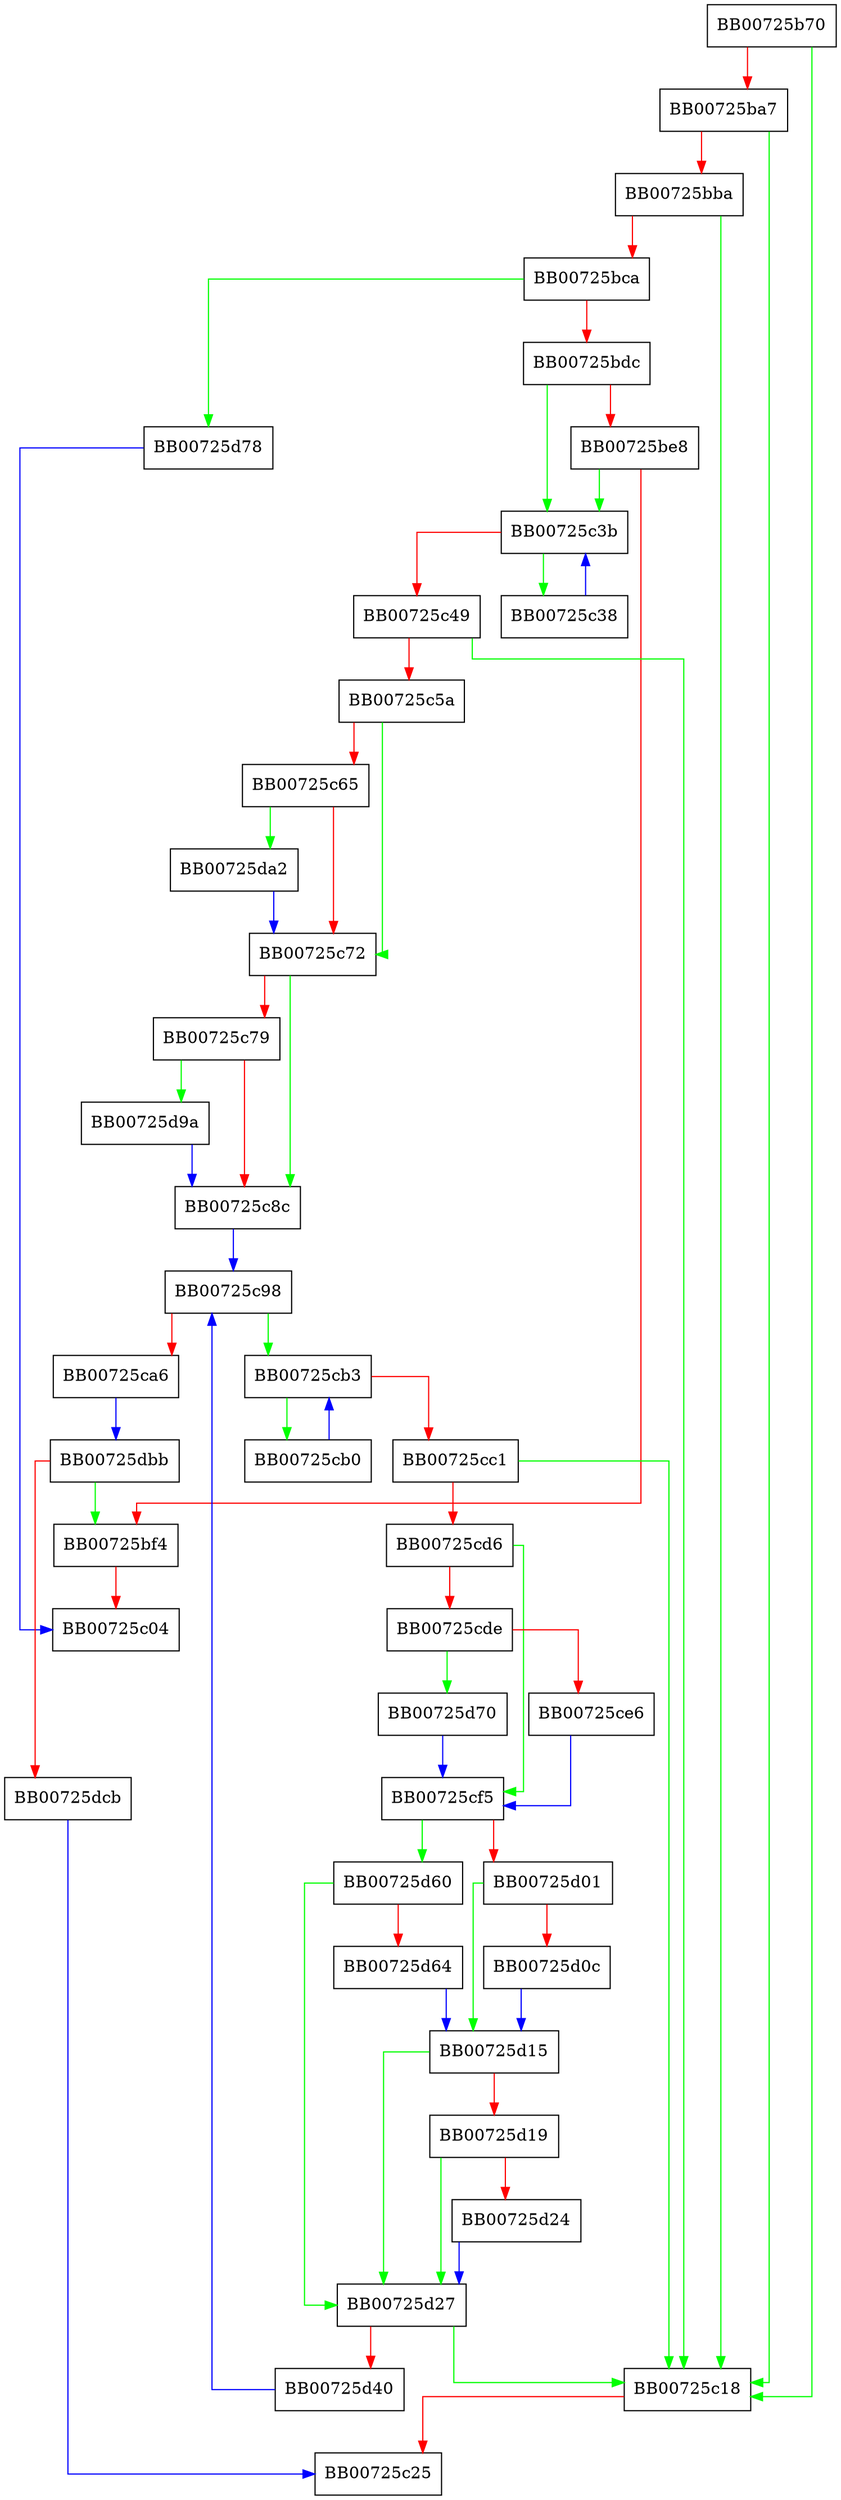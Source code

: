 digraph BN_kronecker {
  node [shape="box"];
  graph [splines=ortho];
  BB00725b70 -> BB00725c18 [color="green"];
  BB00725b70 -> BB00725ba7 [color="red"];
  BB00725ba7 -> BB00725c18 [color="green"];
  BB00725ba7 -> BB00725bba [color="red"];
  BB00725bba -> BB00725c18 [color="green"];
  BB00725bba -> BB00725bca [color="red"];
  BB00725bca -> BB00725d78 [color="green"];
  BB00725bca -> BB00725bdc [color="red"];
  BB00725bdc -> BB00725c3b [color="green"];
  BB00725bdc -> BB00725be8 [color="red"];
  BB00725be8 -> BB00725c3b [color="green"];
  BB00725be8 -> BB00725bf4 [color="red"];
  BB00725bf4 -> BB00725c04 [color="red"];
  BB00725c18 -> BB00725c25 [color="red"];
  BB00725c38 -> BB00725c3b [color="blue"];
  BB00725c3b -> BB00725c38 [color="green"];
  BB00725c3b -> BB00725c49 [color="red"];
  BB00725c49 -> BB00725c18 [color="green"];
  BB00725c49 -> BB00725c5a [color="red"];
  BB00725c5a -> BB00725c72 [color="green"];
  BB00725c5a -> BB00725c65 [color="red"];
  BB00725c65 -> BB00725da2 [color="green"];
  BB00725c65 -> BB00725c72 [color="red"];
  BB00725c72 -> BB00725c8c [color="green"];
  BB00725c72 -> BB00725c79 [color="red"];
  BB00725c79 -> BB00725d9a [color="green"];
  BB00725c79 -> BB00725c8c [color="red"];
  BB00725c8c -> BB00725c98 [color="blue"];
  BB00725c98 -> BB00725cb3 [color="green"];
  BB00725c98 -> BB00725ca6 [color="red"];
  BB00725ca6 -> BB00725dbb [color="blue"];
  BB00725cb0 -> BB00725cb3 [color="blue"];
  BB00725cb3 -> BB00725cb0 [color="green"];
  BB00725cb3 -> BB00725cc1 [color="red"];
  BB00725cc1 -> BB00725c18 [color="green"];
  BB00725cc1 -> BB00725cd6 [color="red"];
  BB00725cd6 -> BB00725cf5 [color="green"];
  BB00725cd6 -> BB00725cde [color="red"];
  BB00725cde -> BB00725d70 [color="green"];
  BB00725cde -> BB00725ce6 [color="red"];
  BB00725ce6 -> BB00725cf5 [color="blue"];
  BB00725cf5 -> BB00725d60 [color="green"];
  BB00725cf5 -> BB00725d01 [color="red"];
  BB00725d01 -> BB00725d15 [color="green"];
  BB00725d01 -> BB00725d0c [color="red"];
  BB00725d0c -> BB00725d15 [color="blue"];
  BB00725d15 -> BB00725d27 [color="green"];
  BB00725d15 -> BB00725d19 [color="red"];
  BB00725d19 -> BB00725d27 [color="green"];
  BB00725d19 -> BB00725d24 [color="red"];
  BB00725d24 -> BB00725d27 [color="blue"];
  BB00725d27 -> BB00725c18 [color="green"];
  BB00725d27 -> BB00725d40 [color="red"];
  BB00725d40 -> BB00725c98 [color="blue"];
  BB00725d60 -> BB00725d27 [color="green"];
  BB00725d60 -> BB00725d64 [color="red"];
  BB00725d64 -> BB00725d15 [color="blue"];
  BB00725d70 -> BB00725cf5 [color="blue"];
  BB00725d78 -> BB00725c04 [color="blue"];
  BB00725d9a -> BB00725c8c [color="blue"];
  BB00725da2 -> BB00725c72 [color="blue"];
  BB00725dbb -> BB00725bf4 [color="green"];
  BB00725dbb -> BB00725dcb [color="red"];
  BB00725dcb -> BB00725c25 [color="blue"];
}